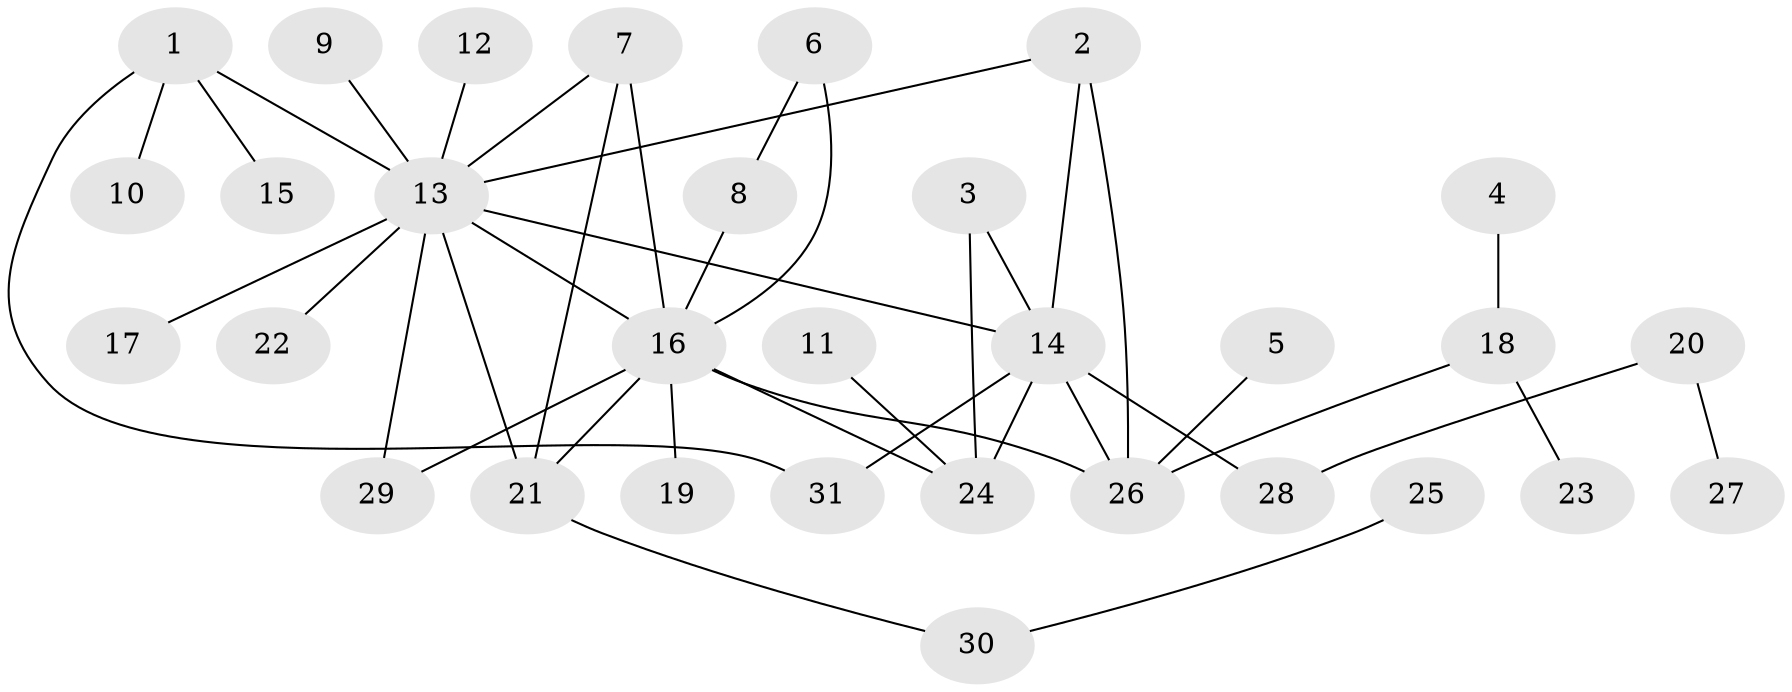 // original degree distribution, {5: 0.04918032786885246, 3: 0.09836065573770492, 9: 0.03278688524590164, 10: 0.03278688524590164, 4: 0.06557377049180328, 8: 0.01639344262295082, 6: 0.01639344262295082, 2: 0.18032786885245902, 1: 0.5081967213114754}
// Generated by graph-tools (version 1.1) at 2025/26/03/09/25 03:26:39]
// undirected, 31 vertices, 41 edges
graph export_dot {
graph [start="1"]
  node [color=gray90,style=filled];
  1;
  2;
  3;
  4;
  5;
  6;
  7;
  8;
  9;
  10;
  11;
  12;
  13;
  14;
  15;
  16;
  17;
  18;
  19;
  20;
  21;
  22;
  23;
  24;
  25;
  26;
  27;
  28;
  29;
  30;
  31;
  1 -- 10 [weight=1.0];
  1 -- 13 [weight=3.0];
  1 -- 15 [weight=1.0];
  1 -- 31 [weight=1.0];
  2 -- 13 [weight=2.0];
  2 -- 14 [weight=1.0];
  2 -- 26 [weight=2.0];
  3 -- 14 [weight=1.0];
  3 -- 24 [weight=1.0];
  4 -- 18 [weight=1.0];
  5 -- 26 [weight=1.0];
  6 -- 8 [weight=1.0];
  6 -- 16 [weight=1.0];
  7 -- 13 [weight=1.0];
  7 -- 16 [weight=1.0];
  7 -- 21 [weight=1.0];
  8 -- 16 [weight=1.0];
  9 -- 13 [weight=1.0];
  11 -- 24 [weight=1.0];
  12 -- 13 [weight=1.0];
  13 -- 14 [weight=2.0];
  13 -- 16 [weight=1.0];
  13 -- 17 [weight=1.0];
  13 -- 21 [weight=1.0];
  13 -- 22 [weight=1.0];
  13 -- 29 [weight=1.0];
  14 -- 24 [weight=1.0];
  14 -- 26 [weight=1.0];
  14 -- 28 [weight=1.0];
  14 -- 31 [weight=1.0];
  16 -- 19 [weight=1.0];
  16 -- 21 [weight=1.0];
  16 -- 24 [weight=1.0];
  16 -- 26 [weight=1.0];
  16 -- 29 [weight=1.0];
  18 -- 23 [weight=1.0];
  18 -- 26 [weight=1.0];
  20 -- 27 [weight=1.0];
  20 -- 28 [weight=1.0];
  21 -- 30 [weight=1.0];
  25 -- 30 [weight=1.0];
}
